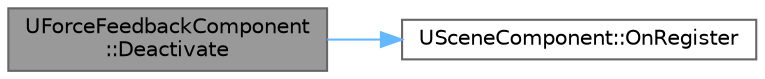digraph "UForceFeedbackComponent::Deactivate"
{
 // INTERACTIVE_SVG=YES
 // LATEX_PDF_SIZE
  bgcolor="transparent";
  edge [fontname=Helvetica,fontsize=10,labelfontname=Helvetica,labelfontsize=10];
  node [fontname=Helvetica,fontsize=10,shape=box,height=0.2,width=0.4];
  rankdir="LR";
  Node1 [id="Node000001",label="UForceFeedbackComponent\l::Deactivate",height=0.2,width=0.4,color="gray40", fillcolor="grey60", style="filled", fontcolor="black",tooltip=" "];
  Node1 -> Node2 [id="edge1_Node000001_Node000002",color="steelblue1",style="solid",tooltip=" "];
  Node2 [id="Node000002",label="USceneComponent::OnRegister",height=0.2,width=0.4,color="grey40", fillcolor="white", style="filled",URL="$d7/dde/classUSceneComponent.html#adc52dc31d57c10a84c4d9a5bd6e09d2b",tooltip="Called when a component is registered, after Scene is set, but before CreateRenderState_Concurrent or..."];
}
